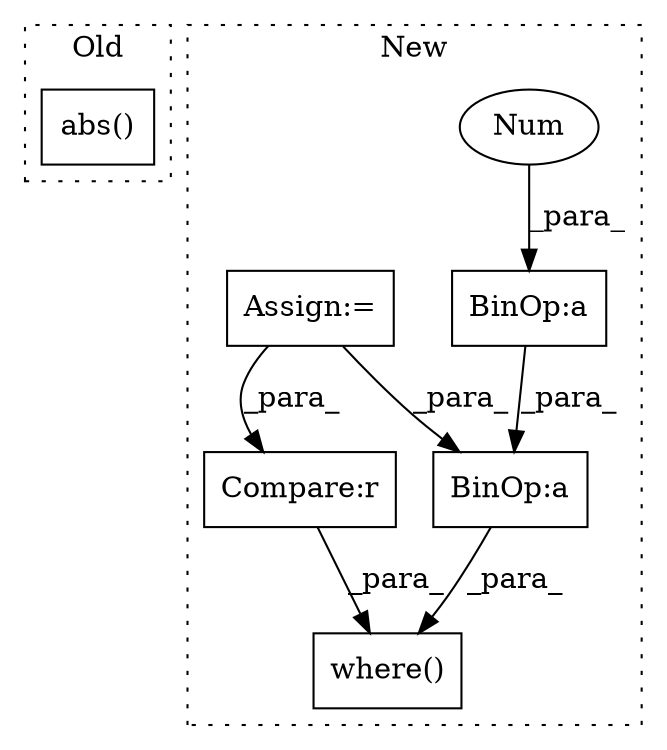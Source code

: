 digraph G {
subgraph cluster0 {
1 [label="abs()" a="75" s="1303,1319" l="10,1" shape="box"];
label = "Old";
style="dotted";
}
subgraph cluster1 {
2 [label="where()" a="75" s="450,497" l="12,1" shape="box"];
3 [label="BinOp:a" a="82" s="482" l="3" shape="box"];
4 [label="BinOp:a" a="82" s="478" l="3" shape="box"];
5 [label="Num" a="76" s="481" l="1" shape="ellipse"];
6 [label="Compare:r" a="40" s="462" l="9" shape="box"];
7 [label="Assign:=" a="68" s="403" l="3" shape="box"];
label = "New";
style="dotted";
}
3 -> 4 [label="_para_"];
4 -> 2 [label="_para_"];
5 -> 3 [label="_para_"];
6 -> 2 [label="_para_"];
7 -> 4 [label="_para_"];
7 -> 6 [label="_para_"];
}